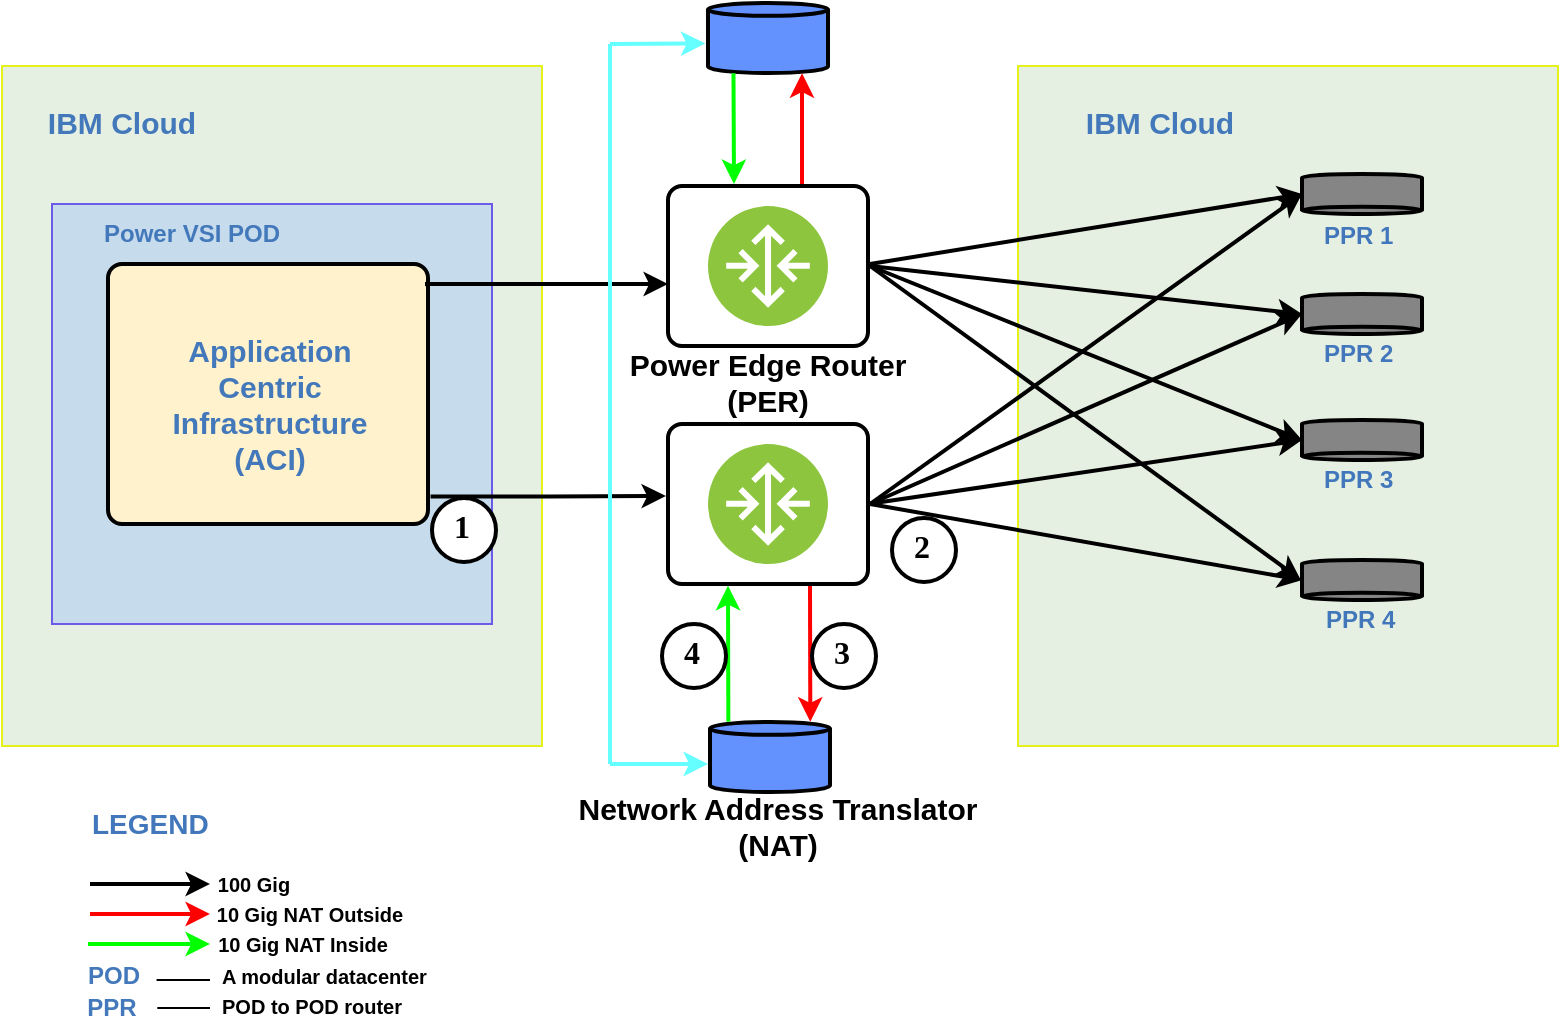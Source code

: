 <mxfile version="21.4.0" type="device">
  <diagram id="C5RBs43oDa-KdzZeNtuy" name="Page-1">
    <mxGraphModel dx="794" dy="468" grid="1" gridSize="10" guides="1" tooltips="1" connect="1" arrows="1" fold="1" page="1" pageScale="1" pageWidth="827" pageHeight="1169" math="0" shadow="0">
      <root>
        <mxCell id="WIyWlLk6GJQsqaUBKTNV-0" />
        <mxCell id="WIyWlLk6GJQsqaUBKTNV-1" parent="WIyWlLk6GJQsqaUBKTNV-0" />
        <mxCell id="1kGT8INpDkxvPCDQ5Fws-0" value="" style="fontStyle=0;verticalAlign=top;align=center;spacingTop=-2;fillColor=#E6F0E2;rounded=0;whiteSpace=wrap;html=1;strokeColor=#E6F01A;strokeWidth=1;dashed=0;container=1;collapsible=0;expand=0;recursiveResize=0;" parent="WIyWlLk6GJQsqaUBKTNV-1" vertex="1">
          <mxGeometry x="16" y="371" width="270" height="340" as="geometry" />
        </mxCell>
        <mxCell id="JozISCr9Q73sYwBWQE6b-28" value="&lt;font color=&quot;#4378bb&quot; style=&quot;font-size: 15px;&quot;&gt;&lt;span style=&quot;font-size: 15px;&quot;&gt;IBM Cloud&lt;/span&gt;&lt;/font&gt;" style="text;html=1;strokeColor=none;fillColor=none;align=center;verticalAlign=middle;whiteSpace=wrap;rounded=0;fontColor=#7EA6E0;fontSize=15;fontStyle=1" parent="1kGT8INpDkxvPCDQ5Fws-0" vertex="1">
          <mxGeometry x="9" y="18" width="102" height="20" as="geometry" />
        </mxCell>
        <mxCell id="JozISCr9Q73sYwBWQE6b-31" value="" style="fontStyle=0;verticalAlign=top;align=center;spacingTop=-2;fillColor=#c6dbec;rounded=0;whiteSpace=wrap;html=1;strokeColor=#6b5be6;strokeWidth=1;dashed=0;container=1;collapsible=0;expand=0;recursiveResize=0;" parent="WIyWlLk6GJQsqaUBKTNV-1" vertex="1">
          <mxGeometry x="41" y="440" width="220" height="210" as="geometry" />
        </mxCell>
        <mxCell id="JozISCr9Q73sYwBWQE6b-32" value="&lt;font size=&quot;1&quot; color=&quot;#4378bb&quot;&gt;&lt;b style=&quot;font-size: 12px;&quot;&gt;Power VSI POD&lt;/b&gt;&lt;/font&gt;" style="text;html=1;strokeColor=none;fillColor=none;align=center;verticalAlign=middle;whiteSpace=wrap;rounded=0;fontColor=#7EA6E0;" parent="JozISCr9Q73sYwBWQE6b-31" vertex="1">
          <mxGeometry y="5" width="140" height="20" as="geometry" />
        </mxCell>
        <mxCell id="JozISCr9Q73sYwBWQE6b-36" value="&lt;b&gt;&lt;font style=&quot;font-size: 16px;&quot;&gt;1&lt;/font&gt;&lt;/b&gt;" style="ellipse;whiteSpace=wrap;html=1;aspect=fixed;strokeWidth=2;fontFamily=Tahoma;spacingBottom=4;spacingRight=2;strokeColor=#000000;" parent="JozISCr9Q73sYwBWQE6b-31" vertex="1">
          <mxGeometry x="190" y="147" width="32" height="32" as="geometry" />
        </mxCell>
        <mxCell id="JozISCr9Q73sYwBWQE6b-29" value="" style="fontStyle=0;verticalAlign=top;align=center;spacingTop=-2;fillColor=#E6F0E2;rounded=0;whiteSpace=wrap;html=1;strokeColor=#E6F01A;strokeWidth=1;dashed=0;container=1;collapsible=0;expand=0;recursiveResize=0;" parent="WIyWlLk6GJQsqaUBKTNV-1" vertex="1">
          <mxGeometry x="524" y="371" width="270" height="340" as="geometry" />
        </mxCell>
        <mxCell id="JozISCr9Q73sYwBWQE6b-12" style="edgeStyle=orthogonalEdgeStyle;rounded=0;orthogonalLoop=1;jettySize=auto;html=1;exitX=1.008;exitY=0.893;exitDx=0;exitDy=0;strokeWidth=2;exitPerimeter=0;" parent="WIyWlLk6GJQsqaUBKTNV-1" edge="1">
          <mxGeometry relative="1" as="geometry">
            <mxPoint x="348" y="586" as="targetPoint" />
            <mxPoint x="230.28" y="586.3" as="sourcePoint" />
            <Array as="points">
              <mxPoint x="290" y="586" />
            </Array>
          </mxGeometry>
        </mxCell>
        <mxCell id="JozISCr9Q73sYwBWQE6b-0" value="" style="rounded=1;whiteSpace=wrap;html=1;absoluteArcSize=1;arcSize=14;strokeWidth=2;fillColor=#FFF2CC;" parent="WIyWlLk6GJQsqaUBKTNV-1" vertex="1">
          <mxGeometry x="69" y="470" width="160" height="130" as="geometry" />
        </mxCell>
        <mxCell id="JozISCr9Q73sYwBWQE6b-1" value="" style="rounded=1;whiteSpace=wrap;html=1;absoluteArcSize=1;arcSize=14;strokeWidth=2;" parent="WIyWlLk6GJQsqaUBKTNV-1" vertex="1">
          <mxGeometry x="349" y="550" width="100" height="80" as="geometry" />
        </mxCell>
        <mxCell id="JozISCr9Q73sYwBWQE6b-4" value="" style="strokeWidth=2;html=1;shape=mxgraph.flowchart.direct_data;whiteSpace=wrap;rotation=-90;fillColor=#6392FF;" parent="WIyWlLk6GJQsqaUBKTNV-1" vertex="1">
          <mxGeometry x="382.5" y="686.5" width="35" height="60" as="geometry" />
        </mxCell>
        <mxCell id="JozISCr9Q73sYwBWQE6b-10" value="" style="image;aspect=fixed;perimeter=ellipsePerimeter;html=1;align=center;shadow=0;dashed=0;fontColor=#4277BB;labelBackgroundColor=default;fontSize=12;spacingTop=3;image=img/lib/ibm/vpc/Router.svg;" parent="WIyWlLk6GJQsqaUBKTNV-1" vertex="1">
          <mxGeometry x="369" y="560" width="60" height="60" as="geometry" />
        </mxCell>
        <mxCell id="JozISCr9Q73sYwBWQE6b-2" value="" style="strokeWidth=2;html=1;shape=mxgraph.flowchart.direct_data;whiteSpace=wrap;rotation=90;fillColor=#858585;" parent="WIyWlLk6GJQsqaUBKTNV-1" vertex="1">
          <mxGeometry x="686" y="405" width="20" height="60" as="geometry" />
        </mxCell>
        <mxCell id="JozISCr9Q73sYwBWQE6b-5" value="" style="strokeWidth=2;html=1;shape=mxgraph.flowchart.direct_data;whiteSpace=wrap;rotation=90;fillColor=#858585;" parent="WIyWlLk6GJQsqaUBKTNV-1" vertex="1">
          <mxGeometry x="686" y="465" width="20" height="60" as="geometry" />
        </mxCell>
        <mxCell id="JozISCr9Q73sYwBWQE6b-6" value="" style="strokeWidth=2;html=1;shape=mxgraph.flowchart.direct_data;whiteSpace=wrap;rotation=90;fillColor=#858585;" parent="WIyWlLk6GJQsqaUBKTNV-1" vertex="1">
          <mxGeometry x="686" y="528" width="20" height="60" as="geometry" />
        </mxCell>
        <mxCell id="JozISCr9Q73sYwBWQE6b-7" value="" style="strokeWidth=2;html=1;shape=mxgraph.flowchart.direct_data;whiteSpace=wrap;rotation=90;fillColor=#858585;" parent="WIyWlLk6GJQsqaUBKTNV-1" vertex="1">
          <mxGeometry x="686" y="598" width="20" height="60" as="geometry" />
        </mxCell>
        <mxCell id="JozISCr9Q73sYwBWQE6b-14" value="" style="endArrow=classic;html=1;rounded=0;entryX=0.5;entryY=1;entryDx=0;entryDy=0;entryPerimeter=0;strokeWidth=2;" parent="WIyWlLk6GJQsqaUBKTNV-1" target="JozISCr9Q73sYwBWQE6b-2" edge="1">
          <mxGeometry width="50" height="50" relative="1" as="geometry">
            <mxPoint x="450" y="590" as="sourcePoint" />
            <mxPoint x="500" y="500" as="targetPoint" />
            <Array as="points" />
          </mxGeometry>
        </mxCell>
        <mxCell id="JozISCr9Q73sYwBWQE6b-15" value="" style="endArrow=classic;html=1;rounded=0;entryX=0.5;entryY=1;entryDx=0;entryDy=0;entryPerimeter=0;strokeWidth=2;" parent="WIyWlLk6GJQsqaUBKTNV-1" target="JozISCr9Q73sYwBWQE6b-5" edge="1">
          <mxGeometry width="50" height="50" relative="1" as="geometry">
            <mxPoint x="450" y="590" as="sourcePoint" />
            <mxPoint x="639" y="445" as="targetPoint" />
            <Array as="points" />
          </mxGeometry>
        </mxCell>
        <mxCell id="JozISCr9Q73sYwBWQE6b-16" value="" style="endArrow=classic;html=1;rounded=0;entryX=0.5;entryY=1;entryDx=0;entryDy=0;entryPerimeter=0;strokeWidth=2;exitX=1;exitY=0.5;exitDx=0;exitDy=0;" parent="WIyWlLk6GJQsqaUBKTNV-1" source="JozISCr9Q73sYwBWQE6b-1" target="JozISCr9Q73sYwBWQE6b-6" edge="1">
          <mxGeometry width="50" height="50" relative="1" as="geometry">
            <mxPoint x="450" y="580" as="sourcePoint" />
            <mxPoint x="649" y="455" as="targetPoint" />
            <Array as="points" />
          </mxGeometry>
        </mxCell>
        <mxCell id="JozISCr9Q73sYwBWQE6b-17" value="" style="endArrow=classic;html=1;rounded=0;entryX=0.5;entryY=1;entryDx=0;entryDy=0;entryPerimeter=0;strokeWidth=2;" parent="WIyWlLk6GJQsqaUBKTNV-1" target="JozISCr9Q73sYwBWQE6b-7" edge="1">
          <mxGeometry width="50" height="50" relative="1" as="geometry">
            <mxPoint x="450" y="590" as="sourcePoint" />
            <mxPoint x="639" y="568" as="targetPoint" />
            <Array as="points" />
          </mxGeometry>
        </mxCell>
        <mxCell id="JozISCr9Q73sYwBWQE6b-18" value="" style="endArrow=classic;html=1;rounded=0;strokeColor=#ff0000;strokeWidth=2;entryX=1.061;entryY=0.836;entryDx=0;entryDy=0;entryPerimeter=0;exitX=0.71;exitY=1.012;exitDx=0;exitDy=0;exitPerimeter=0;" parent="WIyWlLk6GJQsqaUBKTNV-1" source="JozISCr9Q73sYwBWQE6b-1" edge="1">
          <mxGeometry width="50" height="50" relative="1" as="geometry">
            <mxPoint x="420" y="632" as="sourcePoint" />
            <mxPoint x="420.16" y="698.865" as="targetPoint" />
            <Array as="points" />
          </mxGeometry>
        </mxCell>
        <mxCell id="JozISCr9Q73sYwBWQE6b-19" value="" style="endArrow=classic;html=1;rounded=0;exitX=1.005;exitY=0.153;exitDx=0;exitDy=0;exitPerimeter=0;strokeColor=#00ff00;strokeWidth=2;entryX=0.3;entryY=1.011;entryDx=0;entryDy=0;entryPerimeter=0;" parent="WIyWlLk6GJQsqaUBKTNV-1" source="JozISCr9Q73sYwBWQE6b-4" target="JozISCr9Q73sYwBWQE6b-1" edge="1">
          <mxGeometry width="50" height="50" relative="1" as="geometry">
            <mxPoint x="378" y="591" as="sourcePoint" />
            <mxPoint x="379" y="630" as="targetPoint" />
            <Array as="points" />
          </mxGeometry>
        </mxCell>
        <mxCell id="JozISCr9Q73sYwBWQE6b-20" value="text" parent="WIyWlLk6GJQsqaUBKTNV-0" />
        <mxCell id="JozISCr9Q73sYwBWQE6b-24" value="PPR 2" style="text;align=left;verticalAlign=top;fontColor=#4277BB;shadow=0;dashed=0;strokeColor=none;fillColor=none;labelBackgroundColor=none;fontStyle=1;fontSize=12;spacingLeft=5;whiteSpace=wrap;spacing=0;" parent="JozISCr9Q73sYwBWQE6b-20" vertex="1">
          <mxGeometry x="672" y="503" width="70" height="26" as="geometry" />
        </mxCell>
        <mxCell id="JozISCr9Q73sYwBWQE6b-25" value="PPR 3" style="text;align=left;verticalAlign=top;fontColor=#4277BB;shadow=0;dashed=0;strokeColor=none;fillColor=none;labelBackgroundColor=none;fontStyle=1;fontSize=12;spacingLeft=5;whiteSpace=wrap;spacing=0;" parent="JozISCr9Q73sYwBWQE6b-20" vertex="1">
          <mxGeometry x="672" y="566" width="70" height="26" as="geometry" />
        </mxCell>
        <mxCell id="JozISCr9Q73sYwBWQE6b-26" value="PPR 4" style="text;align=left;verticalAlign=top;fontColor=#4277BB;shadow=0;dashed=0;strokeColor=none;fillColor=none;labelBackgroundColor=none;fontStyle=1;fontSize=12;spacingLeft=5;whiteSpace=wrap;spacing=0;" parent="JozISCr9Q73sYwBWQE6b-20" vertex="1">
          <mxGeometry x="673" y="636" width="70" height="26" as="geometry" />
        </mxCell>
        <mxCell id="JozISCr9Q73sYwBWQE6b-27" value="&lt;font size=&quot;1&quot; color=&quot;#4378bb&quot;&gt;&lt;b style=&quot;font-size: 15px;&quot;&gt;Application Centric Infrastructure (ACI)&lt;/b&gt;&lt;/font&gt;" style="text;html=1;strokeColor=none;fillColor=none;align=center;verticalAlign=middle;whiteSpace=wrap;rounded=0;fontColor=#7EA6E0;" parent="JozISCr9Q73sYwBWQE6b-20" vertex="1">
          <mxGeometry x="99" y="490" width="102" height="100" as="geometry" />
        </mxCell>
        <mxCell id="JozISCr9Q73sYwBWQE6b-30" value="PPR 1" style="text;align=left;verticalAlign=top;fontColor=#4277BB;shadow=0;dashed=0;strokeColor=none;fillColor=none;labelBackgroundColor=none;fontStyle=1;fontSize=12;spacingLeft=5;whiteSpace=wrap;spacing=0;" parent="JozISCr9Q73sYwBWQE6b-20" vertex="1">
          <mxGeometry x="672" y="444" width="70" height="26" as="geometry" />
        </mxCell>
        <mxCell id="JozISCr9Q73sYwBWQE6b-34" value="&lt;span style=&quot;font-size: 15px;&quot;&gt;&lt;font style=&quot;font-size: 15px;&quot;&gt;Power Edge Router (PER)&lt;/font&gt;&lt;/span&gt;" style="text;html=1;strokeColor=none;fillColor=none;align=center;verticalAlign=middle;whiteSpace=wrap;rounded=0;fontSize=15;fontStyle=1" parent="JozISCr9Q73sYwBWQE6b-20" vertex="1">
          <mxGeometry x="324" y="514" width="150" height="30" as="geometry" />
        </mxCell>
        <mxCell id="JozISCr9Q73sYwBWQE6b-35" value="&lt;span style=&quot;font-size: 15px;&quot;&gt;&lt;font style=&quot;font-size: 15px;&quot;&gt;Network Address Translator (NAT)&lt;/font&gt;&lt;/span&gt;" style="text;html=1;strokeColor=none;fillColor=none;align=center;verticalAlign=middle;whiteSpace=wrap;rounded=0;fontSize=15;fontStyle=1" parent="JozISCr9Q73sYwBWQE6b-20" vertex="1">
          <mxGeometry x="291" y="736" width="226" height="30" as="geometry" />
        </mxCell>
        <mxCell id="JozISCr9Q73sYwBWQE6b-37" value="&lt;b&gt;&lt;font style=&quot;font-size: 16px;&quot;&gt;2&lt;/font&gt;&lt;/b&gt;" style="ellipse;whiteSpace=wrap;html=1;aspect=fixed;strokeWidth=2;fontFamily=Tahoma;spacingBottom=4;spacingRight=2;strokeColor=#000000;" parent="JozISCr9Q73sYwBWQE6b-20" vertex="1">
          <mxGeometry x="461" y="597" width="32" height="32" as="geometry" />
        </mxCell>
        <mxCell id="JozISCr9Q73sYwBWQE6b-38" value="&lt;b&gt;&lt;font style=&quot;font-size: 16px;&quot;&gt;3&lt;br&gt;&lt;/font&gt;&lt;/b&gt;" style="ellipse;whiteSpace=wrap;html=1;aspect=fixed;strokeWidth=2;fontFamily=Tahoma;spacingBottom=4;spacingRight=2;strokeColor=#000000;" parent="JozISCr9Q73sYwBWQE6b-20" vertex="1">
          <mxGeometry x="421" y="650" width="32" height="32" as="geometry" />
        </mxCell>
        <mxCell id="JozISCr9Q73sYwBWQE6b-39" value="&lt;b&gt;&lt;font style=&quot;font-size: 16px;&quot;&gt;4&lt;/font&gt;&lt;/b&gt;" style="ellipse;whiteSpace=wrap;html=1;aspect=fixed;strokeWidth=2;fontFamily=Tahoma;spacingBottom=4;spacingRight=2;strokeColor=#000000;" parent="JozISCr9Q73sYwBWQE6b-20" vertex="1">
          <mxGeometry x="346" y="650" width="32" height="32" as="geometry" />
        </mxCell>
        <mxCell id="JozISCr9Q73sYwBWQE6b-40" value="LEGEND" style="text;html=1;align=left;verticalAlign=middle;fontColor=#4277BB;shadow=0;dashed=0;strokeColor=none;fillColor=none;labelBackgroundColor=none;fontStyle=1;fontSize=14;spacingLeft=0;" parent="JozISCr9Q73sYwBWQE6b-20" vertex="1">
          <mxGeometry x="59" y="740" width="150" height="20" as="geometry" />
        </mxCell>
        <mxCell id="JozISCr9Q73sYwBWQE6b-41" value="" style="endArrow=classic;html=1;rounded=0;strokeColor=#ff0000;strokeWidth=2;" parent="JozISCr9Q73sYwBWQE6b-20" edge="1">
          <mxGeometry width="50" height="50" relative="1" as="geometry">
            <mxPoint x="60" y="795" as="sourcePoint" />
            <mxPoint x="120" y="795" as="targetPoint" />
            <Array as="points" />
          </mxGeometry>
        </mxCell>
        <mxCell id="JozISCr9Q73sYwBWQE6b-42" value="" style="endArrow=classic;html=1;rounded=0;entryX=0.305;entryY=1.012;entryDx=0;entryDy=0;entryPerimeter=0;strokeColor=#00ff00;strokeWidth=2;" parent="JozISCr9Q73sYwBWQE6b-20" edge="1">
          <mxGeometry width="50" height="50" relative="1" as="geometry">
            <mxPoint x="59" y="810" as="sourcePoint" />
            <mxPoint x="120" y="810" as="targetPoint" />
            <Array as="points" />
          </mxGeometry>
        </mxCell>
        <mxCell id="JozISCr9Q73sYwBWQE6b-43" style="edgeStyle=orthogonalEdgeStyle;rounded=0;orthogonalLoop=1;jettySize=auto;html=1;strokeWidth=2;" parent="JozISCr9Q73sYwBWQE6b-20" edge="1">
          <mxGeometry relative="1" as="geometry">
            <mxPoint x="120" y="780" as="targetPoint" />
            <mxPoint x="60" y="780" as="sourcePoint" />
          </mxGeometry>
        </mxCell>
        <mxCell id="JozISCr9Q73sYwBWQE6b-44" value="&lt;font style=&quot;font-size: 10px;&quot;&gt;100 Gig&lt;/font&gt;" style="text;html=1;strokeColor=none;fillColor=none;align=center;verticalAlign=middle;whiteSpace=wrap;rounded=0;fontSize=15;fontStyle=1" parent="JozISCr9Q73sYwBWQE6b-20" vertex="1">
          <mxGeometry x="120" y="773" width="44" height="10" as="geometry" />
        </mxCell>
        <mxCell id="JozISCr9Q73sYwBWQE6b-46" value="&lt;font style=&quot;font-size: 10px;&quot;&gt;10 Gig NAT Outside&lt;/font&gt;" style="text;html=1;strokeColor=none;fillColor=none;align=center;verticalAlign=middle;whiteSpace=wrap;rounded=0;fontSize=15;fontStyle=1" parent="JozISCr9Q73sYwBWQE6b-20" vertex="1">
          <mxGeometry x="120" y="788" width="100" height="10" as="geometry" />
        </mxCell>
        <mxCell id="JozISCr9Q73sYwBWQE6b-47" value="&lt;font style=&quot;font-size: 10px;&quot;&gt;10 Gig NAT Inside&lt;/font&gt;" style="text;html=1;strokeColor=none;fillColor=none;align=center;verticalAlign=middle;whiteSpace=wrap;rounded=0;fontSize=15;fontStyle=1" parent="JozISCr9Q73sYwBWQE6b-20" vertex="1">
          <mxGeometry x="123" y="803" width="87" height="10" as="geometry" />
        </mxCell>
        <mxCell id="1kGT8INpDkxvPCDQ5Fws-1" value="&lt;font color=&quot;#4378bb&quot; style=&quot;font-size: 15px;&quot;&gt;&lt;span style=&quot;font-size: 15px;&quot;&gt;IBM Cloud&lt;/span&gt;&lt;/font&gt;" style="text;html=1;strokeColor=none;fillColor=none;align=center;verticalAlign=middle;whiteSpace=wrap;rounded=0;fontColor=#7EA6E0;fontSize=15;fontStyle=1" parent="JozISCr9Q73sYwBWQE6b-20" vertex="1">
          <mxGeometry x="544" y="389" width="102" height="20" as="geometry" />
        </mxCell>
        <mxCell id="1kGT8INpDkxvPCDQ5Fws-2" value="&lt;font size=&quot;1&quot; color=&quot;#4378bb&quot;&gt;&lt;b style=&quot;font-size: 12px;&quot;&gt;POD&lt;/b&gt;&lt;/font&gt;" style="text;html=1;strokeColor=none;fillColor=none;align=center;verticalAlign=middle;whiteSpace=wrap;rounded=0;fontColor=#7EA6E0;" parent="JozISCr9Q73sYwBWQE6b-20" vertex="1">
          <mxGeometry x="52" y="816" width="40" height="20" as="geometry" />
        </mxCell>
        <mxCell id="1kGT8INpDkxvPCDQ5Fws-5" value="" style="endArrow=none;html=1;rounded=0;exitX=1.032;exitY=0.601;exitDx=0;exitDy=0;exitPerimeter=0;" parent="JozISCr9Q73sYwBWQE6b-20" source="1kGT8INpDkxvPCDQ5Fws-2" edge="1">
          <mxGeometry width="50" height="50" relative="1" as="geometry">
            <mxPoint x="103" y="828" as="sourcePoint" />
            <mxPoint x="120" y="828" as="targetPoint" />
          </mxGeometry>
        </mxCell>
        <mxCell id="1kGT8INpDkxvPCDQ5Fws-6" value="&lt;span style=&quot;font-size: 10px;&quot;&gt;A modular datacenter&lt;/span&gt;" style="text;html=1;strokeColor=none;fillColor=none;align=left;verticalAlign=middle;rounded=0;fontSize=15;fontStyle=1" parent="JozISCr9Q73sYwBWQE6b-20" vertex="1">
          <mxGeometry x="124" y="814" width="186" height="20" as="geometry" />
        </mxCell>
        <mxCell id="1kGT8INpDkxvPCDQ5Fws-7" value="&lt;font size=&quot;1&quot; color=&quot;#4378bb&quot;&gt;&lt;b style=&quot;font-size: 12px;&quot;&gt;PPR&lt;/b&gt;&lt;/font&gt;" style="text;html=1;strokeColor=none;fillColor=none;align=center;verticalAlign=middle;whiteSpace=wrap;rounded=0;fontColor=#7EA6E0;" parent="JozISCr9Q73sYwBWQE6b-20" vertex="1">
          <mxGeometry x="51" y="832" width="40" height="20" as="geometry" />
        </mxCell>
        <mxCell id="1kGT8INpDkxvPCDQ5Fws-9" value="" style="endArrow=none;html=1;rounded=0;exitX=1.066;exitY=0.502;exitDx=0;exitDy=0;exitPerimeter=0;" parent="JozISCr9Q73sYwBWQE6b-20" source="1kGT8INpDkxvPCDQ5Fws-7" edge="1">
          <mxGeometry width="50" height="50" relative="1" as="geometry">
            <mxPoint x="100" y="842" as="sourcePoint" />
            <mxPoint x="120" y="842" as="targetPoint" />
          </mxGeometry>
        </mxCell>
        <mxCell id="1kGT8INpDkxvPCDQ5Fws-10" value="" style="rounded=1;whiteSpace=wrap;html=1;absoluteArcSize=1;arcSize=14;strokeWidth=2;" parent="JozISCr9Q73sYwBWQE6b-20" vertex="1">
          <mxGeometry x="349" y="431" width="100" height="80" as="geometry" />
        </mxCell>
        <mxCell id="1kGT8INpDkxvPCDQ5Fws-11" value="" style="image;aspect=fixed;perimeter=ellipsePerimeter;html=1;align=center;shadow=0;dashed=0;fontColor=#4277BB;labelBackgroundColor=default;fontSize=12;spacingTop=3;image=img/lib/ibm/vpc/Router.svg;" parent="JozISCr9Q73sYwBWQE6b-20" vertex="1">
          <mxGeometry x="369" y="441" width="60" height="60" as="geometry" />
        </mxCell>
        <mxCell id="1kGT8INpDkxvPCDQ5Fws-12" value="" style="strokeWidth=2;html=1;shape=mxgraph.flowchart.direct_data;whiteSpace=wrap;rotation=-90;fillColor=#6392FF;" parent="JozISCr9Q73sYwBWQE6b-20" vertex="1">
          <mxGeometry x="381.5" y="327" width="35" height="60" as="geometry" />
        </mxCell>
        <mxCell id="1kGT8INpDkxvPCDQ5Fws-15" value="" style="endArrow=classic;html=1;rounded=0;strokeColor=#00ff00;strokeWidth=2;exitX=-0.005;exitY=0.179;exitDx=0;exitDy=0;exitPerimeter=0;" parent="JozISCr9Q73sYwBWQE6b-20" edge="1">
          <mxGeometry width="50" height="50" relative="1" as="geometry">
            <mxPoint x="381.74" y="374.675" as="sourcePoint" />
            <mxPoint x="382" y="430" as="targetPoint" />
            <Array as="points" />
          </mxGeometry>
        </mxCell>
        <mxCell id="1kGT8INpDkxvPCDQ5Fws-16" value="" style="endArrow=classic;html=1;rounded=0;strokeColor=#ff0000;strokeWidth=2;entryX=-0.003;entryY=0.85;entryDx=0;entryDy=0;entryPerimeter=0;" parent="JozISCr9Q73sYwBWQE6b-20" edge="1">
          <mxGeometry width="50" height="50" relative="1" as="geometry">
            <mxPoint x="416" y="430" as="sourcePoint" />
            <mxPoint x="416" y="374.605" as="targetPoint" />
            <Array as="points" />
          </mxGeometry>
        </mxCell>
        <mxCell id="1kGT8INpDkxvPCDQ5Fws-17" value="" style="endArrow=classic;html=1;rounded=0;entryX=0.5;entryY=1;entryDx=0;entryDy=0;entryPerimeter=0;strokeWidth=2;" parent="JozISCr9Q73sYwBWQE6b-20" target="JozISCr9Q73sYwBWQE6b-2" edge="1">
          <mxGeometry width="50" height="50" relative="1" as="geometry">
            <mxPoint x="450" y="470" as="sourcePoint" />
            <mxPoint x="667" y="316" as="targetPoint" />
            <Array as="points" />
          </mxGeometry>
        </mxCell>
        <mxCell id="1kGT8INpDkxvPCDQ5Fws-18" value="" style="endArrow=classic;html=1;rounded=0;entryX=0.5;entryY=1;entryDx=0;entryDy=0;entryPerimeter=0;strokeWidth=2;" parent="JozISCr9Q73sYwBWQE6b-20" target="JozISCr9Q73sYwBWQE6b-5" edge="1">
          <mxGeometry width="50" height="50" relative="1" as="geometry">
            <mxPoint x="450" y="471" as="sourcePoint" />
            <mxPoint x="667" y="376" as="targetPoint" />
            <Array as="points" />
          </mxGeometry>
        </mxCell>
        <mxCell id="1kGT8INpDkxvPCDQ5Fws-19" value="" style="endArrow=classic;html=1;rounded=0;entryX=0.5;entryY=1;entryDx=0;entryDy=0;entryPerimeter=0;strokeWidth=2;exitX=1;exitY=0.5;exitDx=0;exitDy=0;" parent="JozISCr9Q73sYwBWQE6b-20" target="JozISCr9Q73sYwBWQE6b-6" edge="1">
          <mxGeometry width="50" height="50" relative="1" as="geometry">
            <mxPoint x="450" y="471" as="sourcePoint" />
            <mxPoint x="667" y="439" as="targetPoint" />
            <Array as="points" />
          </mxGeometry>
        </mxCell>
        <mxCell id="1kGT8INpDkxvPCDQ5Fws-20" value="" style="endArrow=classic;html=1;rounded=0;strokeWidth=2;entryX=0.49;entryY=1.012;entryDx=0;entryDy=0;entryPerimeter=0;" parent="JozISCr9Q73sYwBWQE6b-20" target="JozISCr9Q73sYwBWQE6b-7" edge="1">
          <mxGeometry width="50" height="50" relative="1" as="geometry">
            <mxPoint x="450" y="471" as="sourcePoint" />
            <mxPoint x="660" y="630" as="targetPoint" />
            <Array as="points" />
          </mxGeometry>
        </mxCell>
        <mxCell id="1kGT8INpDkxvPCDQ5Fws-22" style="edgeStyle=orthogonalEdgeStyle;rounded=0;orthogonalLoop=1;jettySize=auto;html=1;strokeWidth=2;exitX=0.997;exitY=0.085;exitDx=0;exitDy=0;exitPerimeter=0;" parent="JozISCr9Q73sYwBWQE6b-20" source="JozISCr9Q73sYwBWQE6b-0" edge="1">
          <mxGeometry relative="1" as="geometry">
            <mxPoint x="349" y="480" as="targetPoint" />
            <mxPoint x="293" y="480" as="sourcePoint" />
            <Array as="points">
              <mxPoint x="229" y="480" />
            </Array>
          </mxGeometry>
        </mxCell>
        <mxCell id="1kGT8INpDkxvPCDQ5Fws-27" value="" style="endArrow=none;html=1;rounded=0;strokeWidth=2;strokeColor=#66FFFF;" parent="JozISCr9Q73sYwBWQE6b-20" edge="1">
          <mxGeometry width="50" height="50" relative="1" as="geometry">
            <mxPoint x="320" y="720" as="sourcePoint" />
            <mxPoint x="320" y="360" as="targetPoint" />
          </mxGeometry>
        </mxCell>
        <mxCell id="1kGT8INpDkxvPCDQ5Fws-28" value="" style="endArrow=classic;html=1;rounded=0;entryX=0.421;entryY=-0.038;entryDx=0;entryDy=0;entryPerimeter=0;strokeWidth=2;strokeColor=#66FFFF;" parent="JozISCr9Q73sYwBWQE6b-20" edge="1">
          <mxGeometry width="50" height="50" relative="1" as="geometry">
            <mxPoint x="320" y="360" as="sourcePoint" />
            <mxPoint x="367.72" y="359.765" as="targetPoint" />
          </mxGeometry>
        </mxCell>
        <mxCell id="1kGT8INpDkxvPCDQ5Fws-29" value="" style="endArrow=classic;html=1;rounded=0;entryX=0.421;entryY=-0.038;entryDx=0;entryDy=0;entryPerimeter=0;strokeWidth=2;strokeColor=#66FFFF;" parent="JozISCr9Q73sYwBWQE6b-20" edge="1">
          <mxGeometry width="50" height="50" relative="1" as="geometry">
            <mxPoint x="320" y="720" as="sourcePoint" />
            <mxPoint x="369" y="719.995" as="targetPoint" />
          </mxGeometry>
        </mxCell>
        <mxCell id="1kGT8INpDkxvPCDQ5Fws-30" value="&lt;font style=&quot;font-size: 10px;&quot;&gt;POD to POD router&lt;/font&gt;" style="text;html=1;strokeColor=none;fillColor=none;align=left;verticalAlign=middle;rounded=0;fontSize=15;fontStyle=1" parent="JozISCr9Q73sYwBWQE6b-20" vertex="1">
          <mxGeometry x="124" y="829" width="107" height="20" as="geometry" />
        </mxCell>
      </root>
    </mxGraphModel>
  </diagram>
</mxfile>
